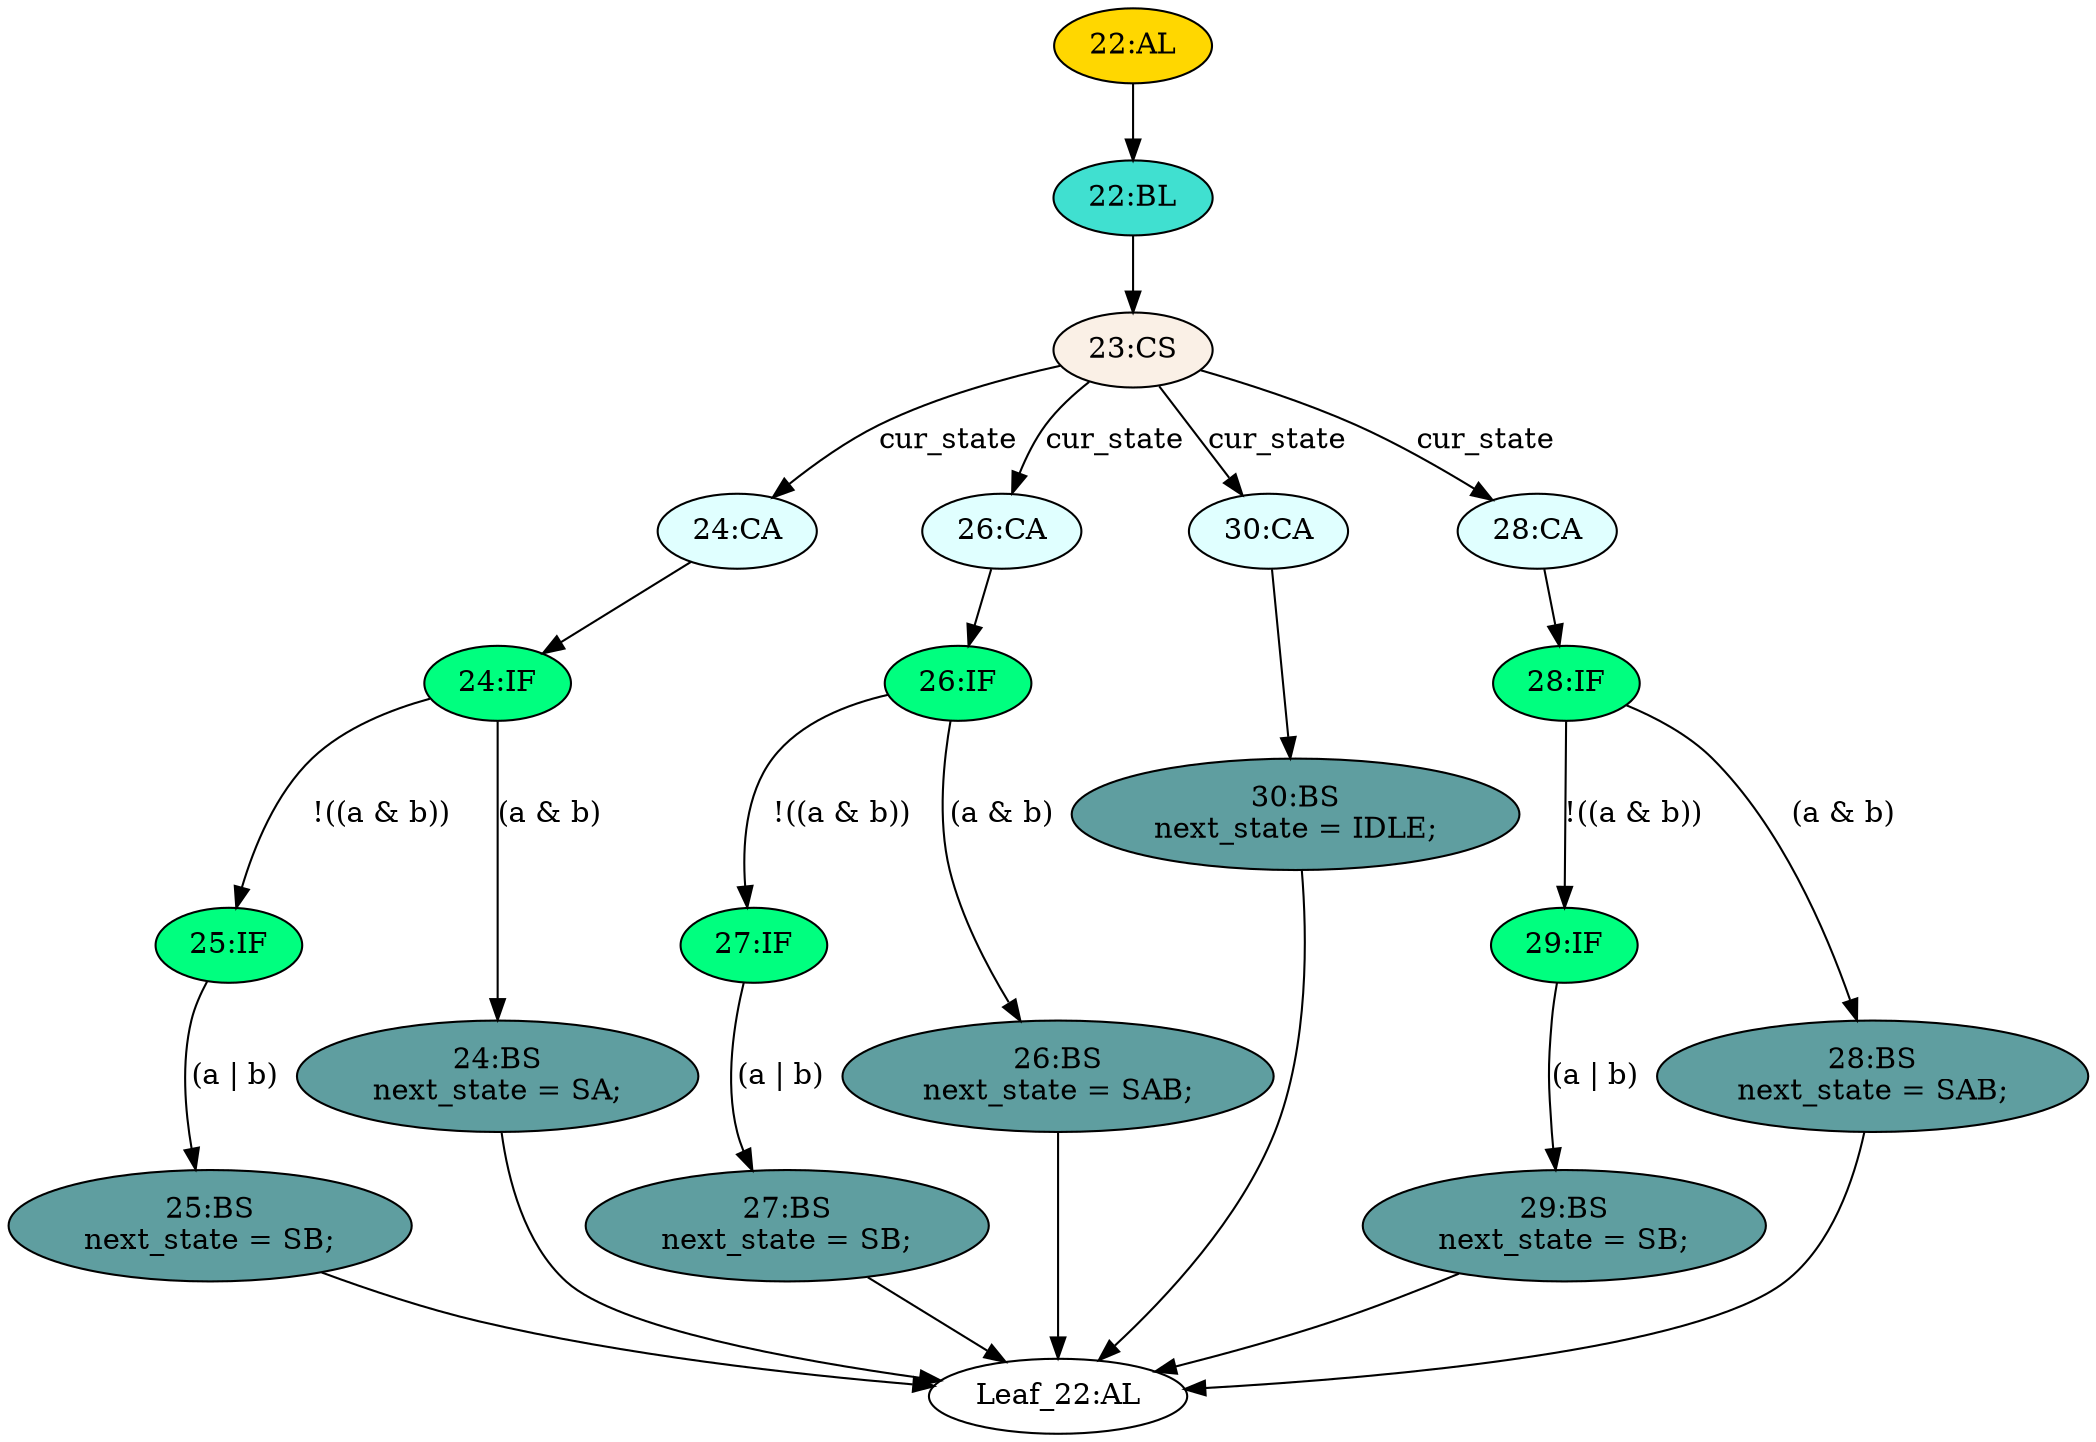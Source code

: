 strict digraph "" {
	node [label="\N"];
	"22:AL"	[ast="<pyverilog.vparser.ast.Always object at 0x7f960b76e450>",
		clk_sens=False,
		fillcolor=gold,
		label="22:AL",
		sens="['cur_state', 'a', 'b']",
		statements="[]",
		style=filled,
		typ=Always,
		use_var="['a', 'cur_state', 'b']"];
	"22:BL"	[ast="<pyverilog.vparser.ast.Block object at 0x7f960b76e950>",
		fillcolor=turquoise,
		label="22:BL",
		statements="[]",
		style=filled,
		typ=Block];
	"22:AL" -> "22:BL"	[cond="[]",
		lineno=None];
	"24:CA"	[ast="<pyverilog.vparser.ast.Case object at 0x7f960b76ea50>",
		fillcolor=lightcyan,
		label="24:CA",
		statements="[]",
		style=filled,
		typ=Case];
	"24:IF"	[ast="<pyverilog.vparser.ast.IfStatement object at 0x7f960b76ead0>",
		fillcolor=springgreen,
		label="24:IF",
		statements="[]",
		style=filled,
		typ=IfStatement];
	"24:CA" -> "24:IF"	[cond="[]",
		lineno=None];
	"23:CS"	[ast="<pyverilog.vparser.ast.CaseStatement object at 0x7f960b76e990>",
		fillcolor=linen,
		label="23:CS",
		statements="[]",
		style=filled,
		typ=CaseStatement];
	"23:CS" -> "24:CA"	[cond="['cur_state']",
		label=cur_state,
		lineno=23];
	"26:CA"	[ast="<pyverilog.vparser.ast.Case object at 0x7f960b283050>",
		fillcolor=lightcyan,
		label="26:CA",
		statements="[]",
		style=filled,
		typ=Case];
	"23:CS" -> "26:CA"	[cond="['cur_state']",
		label=cur_state,
		lineno=23];
	"30:CA"	[ast="<pyverilog.vparser.ast.Case object at 0x7f960b283a50>",
		fillcolor=lightcyan,
		label="30:CA",
		statements="[]",
		style=filled,
		typ=Case];
	"23:CS" -> "30:CA"	[cond="['cur_state']",
		label=cur_state,
		lineno=23];
	"28:CA"	[ast="<pyverilog.vparser.ast.Case object at 0x7f960b283550>",
		fillcolor=lightcyan,
		label="28:CA",
		statements="[]",
		style=filled,
		typ=Case];
	"23:CS" -> "28:CA"	[cond="['cur_state']",
		label=cur_state,
		lineno=23];
	"26:IF"	[ast="<pyverilog.vparser.ast.IfStatement object at 0x7f960b2830d0>",
		fillcolor=springgreen,
		label="26:IF",
		statements="[]",
		style=filled,
		typ=IfStatement];
	"26:CA" -> "26:IF"	[cond="[]",
		lineno=None];
	"30:BS"	[ast="<pyverilog.vparser.ast.BlockingSubstitution object at 0x7f960b283a90>",
		fillcolor=cadetblue,
		label="30:BS
next_state = IDLE;",
		statements="[<pyverilog.vparser.ast.BlockingSubstitution object at 0x7f960b283a90>]",
		style=filled,
		typ=BlockingSubstitution];
	"30:CA" -> "30:BS"	[cond="[]",
		lineno=None];
	"27:IF"	[ast="<pyverilog.vparser.ast.IfStatement object at 0x7f960b283110>",
		fillcolor=springgreen,
		label="27:IF",
		statements="[]",
		style=filled,
		typ=IfStatement];
	"27:BS"	[ast="<pyverilog.vparser.ast.BlockingSubstitution object at 0x7f960b283150>",
		fillcolor=cadetblue,
		label="27:BS
next_state = SB;",
		statements="[<pyverilog.vparser.ast.BlockingSubstitution object at 0x7f960b283150>]",
		style=filled,
		typ=BlockingSubstitution];
	"27:IF" -> "27:BS"	[cond="['a', 'b']",
		label="(a | b)",
		lineno=27];
	"29:IF"	[ast="<pyverilog.vparser.ast.IfStatement object at 0x7f960b283610>",
		fillcolor=springgreen,
		label="29:IF",
		statements="[]",
		style=filled,
		typ=IfStatement];
	"29:BS"	[ast="<pyverilog.vparser.ast.BlockingSubstitution object at 0x7f960b283650>",
		fillcolor=cadetblue,
		label="29:BS
next_state = SB;",
		statements="[<pyverilog.vparser.ast.BlockingSubstitution object at 0x7f960b283650>]",
		style=filled,
		typ=BlockingSubstitution];
	"29:IF" -> "29:BS"	[cond="['a', 'b']",
		label="(a | b)",
		lineno=29];
	"28:IF"	[ast="<pyverilog.vparser.ast.IfStatement object at 0x7f960b2835d0>",
		fillcolor=springgreen,
		label="28:IF",
		statements="[]",
		style=filled,
		typ=IfStatement];
	"28:IF" -> "29:IF"	[cond="['a', 'b']",
		label="!((a & b))",
		lineno=28];
	"28:BS"	[ast="<pyverilog.vparser.ast.BlockingSubstitution object at 0x7f960b283850>",
		fillcolor=cadetblue,
		label="28:BS
next_state = SAB;",
		statements="[<pyverilog.vparser.ast.BlockingSubstitution object at 0x7f960b283850>]",
		style=filled,
		typ=BlockingSubstitution];
	"28:IF" -> "28:BS"	[cond="['a', 'b']",
		label="(a & b)",
		lineno=28];
	"22:BL" -> "23:CS"	[cond="[]",
		lineno=None];
	"Leaf_22:AL"	[def_var="['next_state']",
		label="Leaf_22:AL"];
	"28:BS" -> "Leaf_22:AL"	[cond="[]",
		lineno=None];
	"27:BS" -> "Leaf_22:AL"	[cond="[]",
		lineno=None];
	"25:BS"	[ast="<pyverilog.vparser.ast.BlockingSubstitution object at 0x7f960b76ebd0>",
		fillcolor=cadetblue,
		label="25:BS
next_state = SB;",
		statements="[<pyverilog.vparser.ast.BlockingSubstitution object at 0x7f960b76ebd0>]",
		style=filled,
		typ=BlockingSubstitution];
	"25:BS" -> "Leaf_22:AL"	[cond="[]",
		lineno=None];
	"28:CA" -> "28:IF"	[cond="[]",
		lineno=None];
	"26:BS"	[ast="<pyverilog.vparser.ast.BlockingSubstitution object at 0x7f960b283350>",
		fillcolor=cadetblue,
		label="26:BS
next_state = SAB;",
		statements="[<pyverilog.vparser.ast.BlockingSubstitution object at 0x7f960b283350>]",
		style=filled,
		typ=BlockingSubstitution];
	"26:BS" -> "Leaf_22:AL"	[cond="[]",
		lineno=None];
	"25:IF"	[ast="<pyverilog.vparser.ast.IfStatement object at 0x7f960b76eb50>",
		fillcolor=springgreen,
		label="25:IF",
		statements="[]",
		style=filled,
		typ=IfStatement];
	"25:IF" -> "25:BS"	[cond="['a', 'b']",
		label="(a | b)",
		lineno=25];
	"24:IF" -> "25:IF"	[cond="['a', 'b']",
		label="!((a & b))",
		lineno=24];
	"24:BS"	[ast="<pyverilog.vparser.ast.BlockingSubstitution object at 0x7f960b76ee10>",
		fillcolor=cadetblue,
		label="24:BS
next_state = SA;",
		statements="[<pyverilog.vparser.ast.BlockingSubstitution object at 0x7f960b76ee10>]",
		style=filled,
		typ=BlockingSubstitution];
	"24:IF" -> "24:BS"	[cond="['a', 'b']",
		label="(a & b)",
		lineno=24];
	"30:BS" -> "Leaf_22:AL"	[cond="[]",
		lineno=None];
	"26:IF" -> "27:IF"	[cond="['a', 'b']",
		label="!((a & b))",
		lineno=26];
	"26:IF" -> "26:BS"	[cond="['a', 'b']",
		label="(a & b)",
		lineno=26];
	"24:BS" -> "Leaf_22:AL"	[cond="[]",
		lineno=None];
	"29:BS" -> "Leaf_22:AL"	[cond="[]",
		lineno=None];
}
